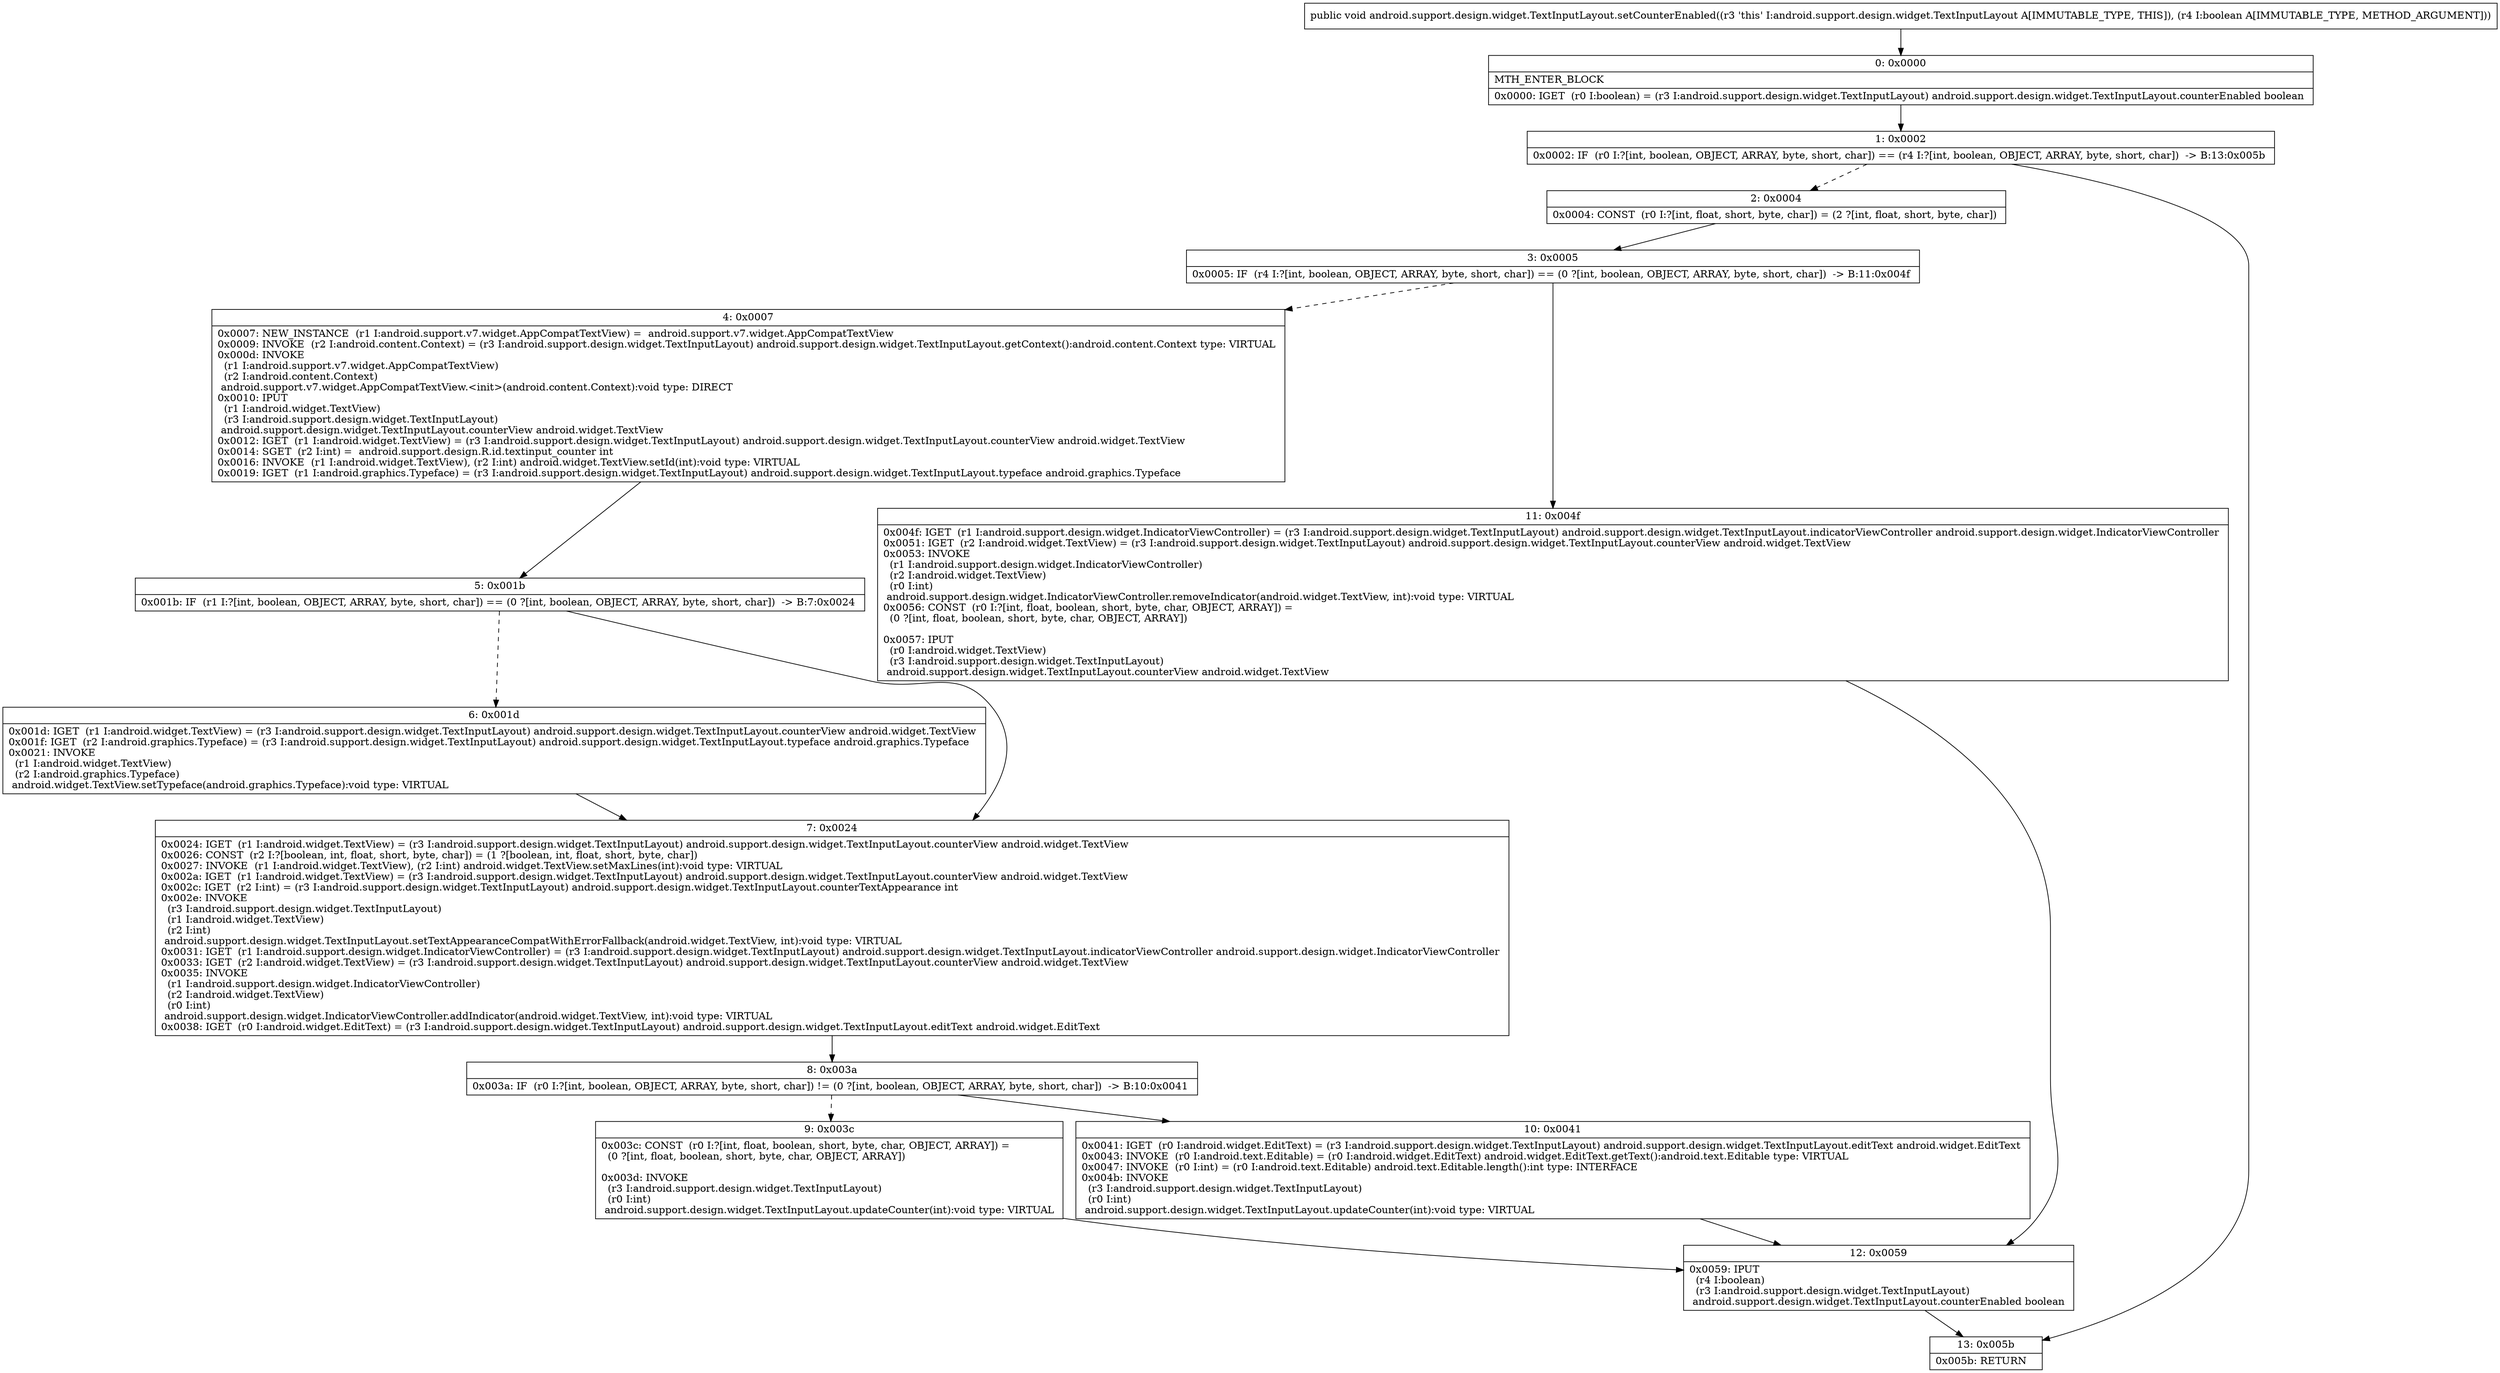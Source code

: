 digraph "CFG forandroid.support.design.widget.TextInputLayout.setCounterEnabled(Z)V" {
Node_0 [shape=record,label="{0\:\ 0x0000|MTH_ENTER_BLOCK\l|0x0000: IGET  (r0 I:boolean) = (r3 I:android.support.design.widget.TextInputLayout) android.support.design.widget.TextInputLayout.counterEnabled boolean \l}"];
Node_1 [shape=record,label="{1\:\ 0x0002|0x0002: IF  (r0 I:?[int, boolean, OBJECT, ARRAY, byte, short, char]) == (r4 I:?[int, boolean, OBJECT, ARRAY, byte, short, char])  \-\> B:13:0x005b \l}"];
Node_2 [shape=record,label="{2\:\ 0x0004|0x0004: CONST  (r0 I:?[int, float, short, byte, char]) = (2 ?[int, float, short, byte, char]) \l}"];
Node_3 [shape=record,label="{3\:\ 0x0005|0x0005: IF  (r4 I:?[int, boolean, OBJECT, ARRAY, byte, short, char]) == (0 ?[int, boolean, OBJECT, ARRAY, byte, short, char])  \-\> B:11:0x004f \l}"];
Node_4 [shape=record,label="{4\:\ 0x0007|0x0007: NEW_INSTANCE  (r1 I:android.support.v7.widget.AppCompatTextView) =  android.support.v7.widget.AppCompatTextView \l0x0009: INVOKE  (r2 I:android.content.Context) = (r3 I:android.support.design.widget.TextInputLayout) android.support.design.widget.TextInputLayout.getContext():android.content.Context type: VIRTUAL \l0x000d: INVOKE  \l  (r1 I:android.support.v7.widget.AppCompatTextView)\l  (r2 I:android.content.Context)\l android.support.v7.widget.AppCompatTextView.\<init\>(android.content.Context):void type: DIRECT \l0x0010: IPUT  \l  (r1 I:android.widget.TextView)\l  (r3 I:android.support.design.widget.TextInputLayout)\l android.support.design.widget.TextInputLayout.counterView android.widget.TextView \l0x0012: IGET  (r1 I:android.widget.TextView) = (r3 I:android.support.design.widget.TextInputLayout) android.support.design.widget.TextInputLayout.counterView android.widget.TextView \l0x0014: SGET  (r2 I:int) =  android.support.design.R.id.textinput_counter int \l0x0016: INVOKE  (r1 I:android.widget.TextView), (r2 I:int) android.widget.TextView.setId(int):void type: VIRTUAL \l0x0019: IGET  (r1 I:android.graphics.Typeface) = (r3 I:android.support.design.widget.TextInputLayout) android.support.design.widget.TextInputLayout.typeface android.graphics.Typeface \l}"];
Node_5 [shape=record,label="{5\:\ 0x001b|0x001b: IF  (r1 I:?[int, boolean, OBJECT, ARRAY, byte, short, char]) == (0 ?[int, boolean, OBJECT, ARRAY, byte, short, char])  \-\> B:7:0x0024 \l}"];
Node_6 [shape=record,label="{6\:\ 0x001d|0x001d: IGET  (r1 I:android.widget.TextView) = (r3 I:android.support.design.widget.TextInputLayout) android.support.design.widget.TextInputLayout.counterView android.widget.TextView \l0x001f: IGET  (r2 I:android.graphics.Typeface) = (r3 I:android.support.design.widget.TextInputLayout) android.support.design.widget.TextInputLayout.typeface android.graphics.Typeface \l0x0021: INVOKE  \l  (r1 I:android.widget.TextView)\l  (r2 I:android.graphics.Typeface)\l android.widget.TextView.setTypeface(android.graphics.Typeface):void type: VIRTUAL \l}"];
Node_7 [shape=record,label="{7\:\ 0x0024|0x0024: IGET  (r1 I:android.widget.TextView) = (r3 I:android.support.design.widget.TextInputLayout) android.support.design.widget.TextInputLayout.counterView android.widget.TextView \l0x0026: CONST  (r2 I:?[boolean, int, float, short, byte, char]) = (1 ?[boolean, int, float, short, byte, char]) \l0x0027: INVOKE  (r1 I:android.widget.TextView), (r2 I:int) android.widget.TextView.setMaxLines(int):void type: VIRTUAL \l0x002a: IGET  (r1 I:android.widget.TextView) = (r3 I:android.support.design.widget.TextInputLayout) android.support.design.widget.TextInputLayout.counterView android.widget.TextView \l0x002c: IGET  (r2 I:int) = (r3 I:android.support.design.widget.TextInputLayout) android.support.design.widget.TextInputLayout.counterTextAppearance int \l0x002e: INVOKE  \l  (r3 I:android.support.design.widget.TextInputLayout)\l  (r1 I:android.widget.TextView)\l  (r2 I:int)\l android.support.design.widget.TextInputLayout.setTextAppearanceCompatWithErrorFallback(android.widget.TextView, int):void type: VIRTUAL \l0x0031: IGET  (r1 I:android.support.design.widget.IndicatorViewController) = (r3 I:android.support.design.widget.TextInputLayout) android.support.design.widget.TextInputLayout.indicatorViewController android.support.design.widget.IndicatorViewController \l0x0033: IGET  (r2 I:android.widget.TextView) = (r3 I:android.support.design.widget.TextInputLayout) android.support.design.widget.TextInputLayout.counterView android.widget.TextView \l0x0035: INVOKE  \l  (r1 I:android.support.design.widget.IndicatorViewController)\l  (r2 I:android.widget.TextView)\l  (r0 I:int)\l android.support.design.widget.IndicatorViewController.addIndicator(android.widget.TextView, int):void type: VIRTUAL \l0x0038: IGET  (r0 I:android.widget.EditText) = (r3 I:android.support.design.widget.TextInputLayout) android.support.design.widget.TextInputLayout.editText android.widget.EditText \l}"];
Node_8 [shape=record,label="{8\:\ 0x003a|0x003a: IF  (r0 I:?[int, boolean, OBJECT, ARRAY, byte, short, char]) != (0 ?[int, boolean, OBJECT, ARRAY, byte, short, char])  \-\> B:10:0x0041 \l}"];
Node_9 [shape=record,label="{9\:\ 0x003c|0x003c: CONST  (r0 I:?[int, float, boolean, short, byte, char, OBJECT, ARRAY]) = \l  (0 ?[int, float, boolean, short, byte, char, OBJECT, ARRAY])\l \l0x003d: INVOKE  \l  (r3 I:android.support.design.widget.TextInputLayout)\l  (r0 I:int)\l android.support.design.widget.TextInputLayout.updateCounter(int):void type: VIRTUAL \l}"];
Node_10 [shape=record,label="{10\:\ 0x0041|0x0041: IGET  (r0 I:android.widget.EditText) = (r3 I:android.support.design.widget.TextInputLayout) android.support.design.widget.TextInputLayout.editText android.widget.EditText \l0x0043: INVOKE  (r0 I:android.text.Editable) = (r0 I:android.widget.EditText) android.widget.EditText.getText():android.text.Editable type: VIRTUAL \l0x0047: INVOKE  (r0 I:int) = (r0 I:android.text.Editable) android.text.Editable.length():int type: INTERFACE \l0x004b: INVOKE  \l  (r3 I:android.support.design.widget.TextInputLayout)\l  (r0 I:int)\l android.support.design.widget.TextInputLayout.updateCounter(int):void type: VIRTUAL \l}"];
Node_11 [shape=record,label="{11\:\ 0x004f|0x004f: IGET  (r1 I:android.support.design.widget.IndicatorViewController) = (r3 I:android.support.design.widget.TextInputLayout) android.support.design.widget.TextInputLayout.indicatorViewController android.support.design.widget.IndicatorViewController \l0x0051: IGET  (r2 I:android.widget.TextView) = (r3 I:android.support.design.widget.TextInputLayout) android.support.design.widget.TextInputLayout.counterView android.widget.TextView \l0x0053: INVOKE  \l  (r1 I:android.support.design.widget.IndicatorViewController)\l  (r2 I:android.widget.TextView)\l  (r0 I:int)\l android.support.design.widget.IndicatorViewController.removeIndicator(android.widget.TextView, int):void type: VIRTUAL \l0x0056: CONST  (r0 I:?[int, float, boolean, short, byte, char, OBJECT, ARRAY]) = \l  (0 ?[int, float, boolean, short, byte, char, OBJECT, ARRAY])\l \l0x0057: IPUT  \l  (r0 I:android.widget.TextView)\l  (r3 I:android.support.design.widget.TextInputLayout)\l android.support.design.widget.TextInputLayout.counterView android.widget.TextView \l}"];
Node_12 [shape=record,label="{12\:\ 0x0059|0x0059: IPUT  \l  (r4 I:boolean)\l  (r3 I:android.support.design.widget.TextInputLayout)\l android.support.design.widget.TextInputLayout.counterEnabled boolean \l}"];
Node_13 [shape=record,label="{13\:\ 0x005b|0x005b: RETURN   \l}"];
MethodNode[shape=record,label="{public void android.support.design.widget.TextInputLayout.setCounterEnabled((r3 'this' I:android.support.design.widget.TextInputLayout A[IMMUTABLE_TYPE, THIS]), (r4 I:boolean A[IMMUTABLE_TYPE, METHOD_ARGUMENT])) }"];
MethodNode -> Node_0;
Node_0 -> Node_1;
Node_1 -> Node_2[style=dashed];
Node_1 -> Node_13;
Node_2 -> Node_3;
Node_3 -> Node_4[style=dashed];
Node_3 -> Node_11;
Node_4 -> Node_5;
Node_5 -> Node_6[style=dashed];
Node_5 -> Node_7;
Node_6 -> Node_7;
Node_7 -> Node_8;
Node_8 -> Node_9[style=dashed];
Node_8 -> Node_10;
Node_9 -> Node_12;
Node_10 -> Node_12;
Node_11 -> Node_12;
Node_12 -> Node_13;
}

